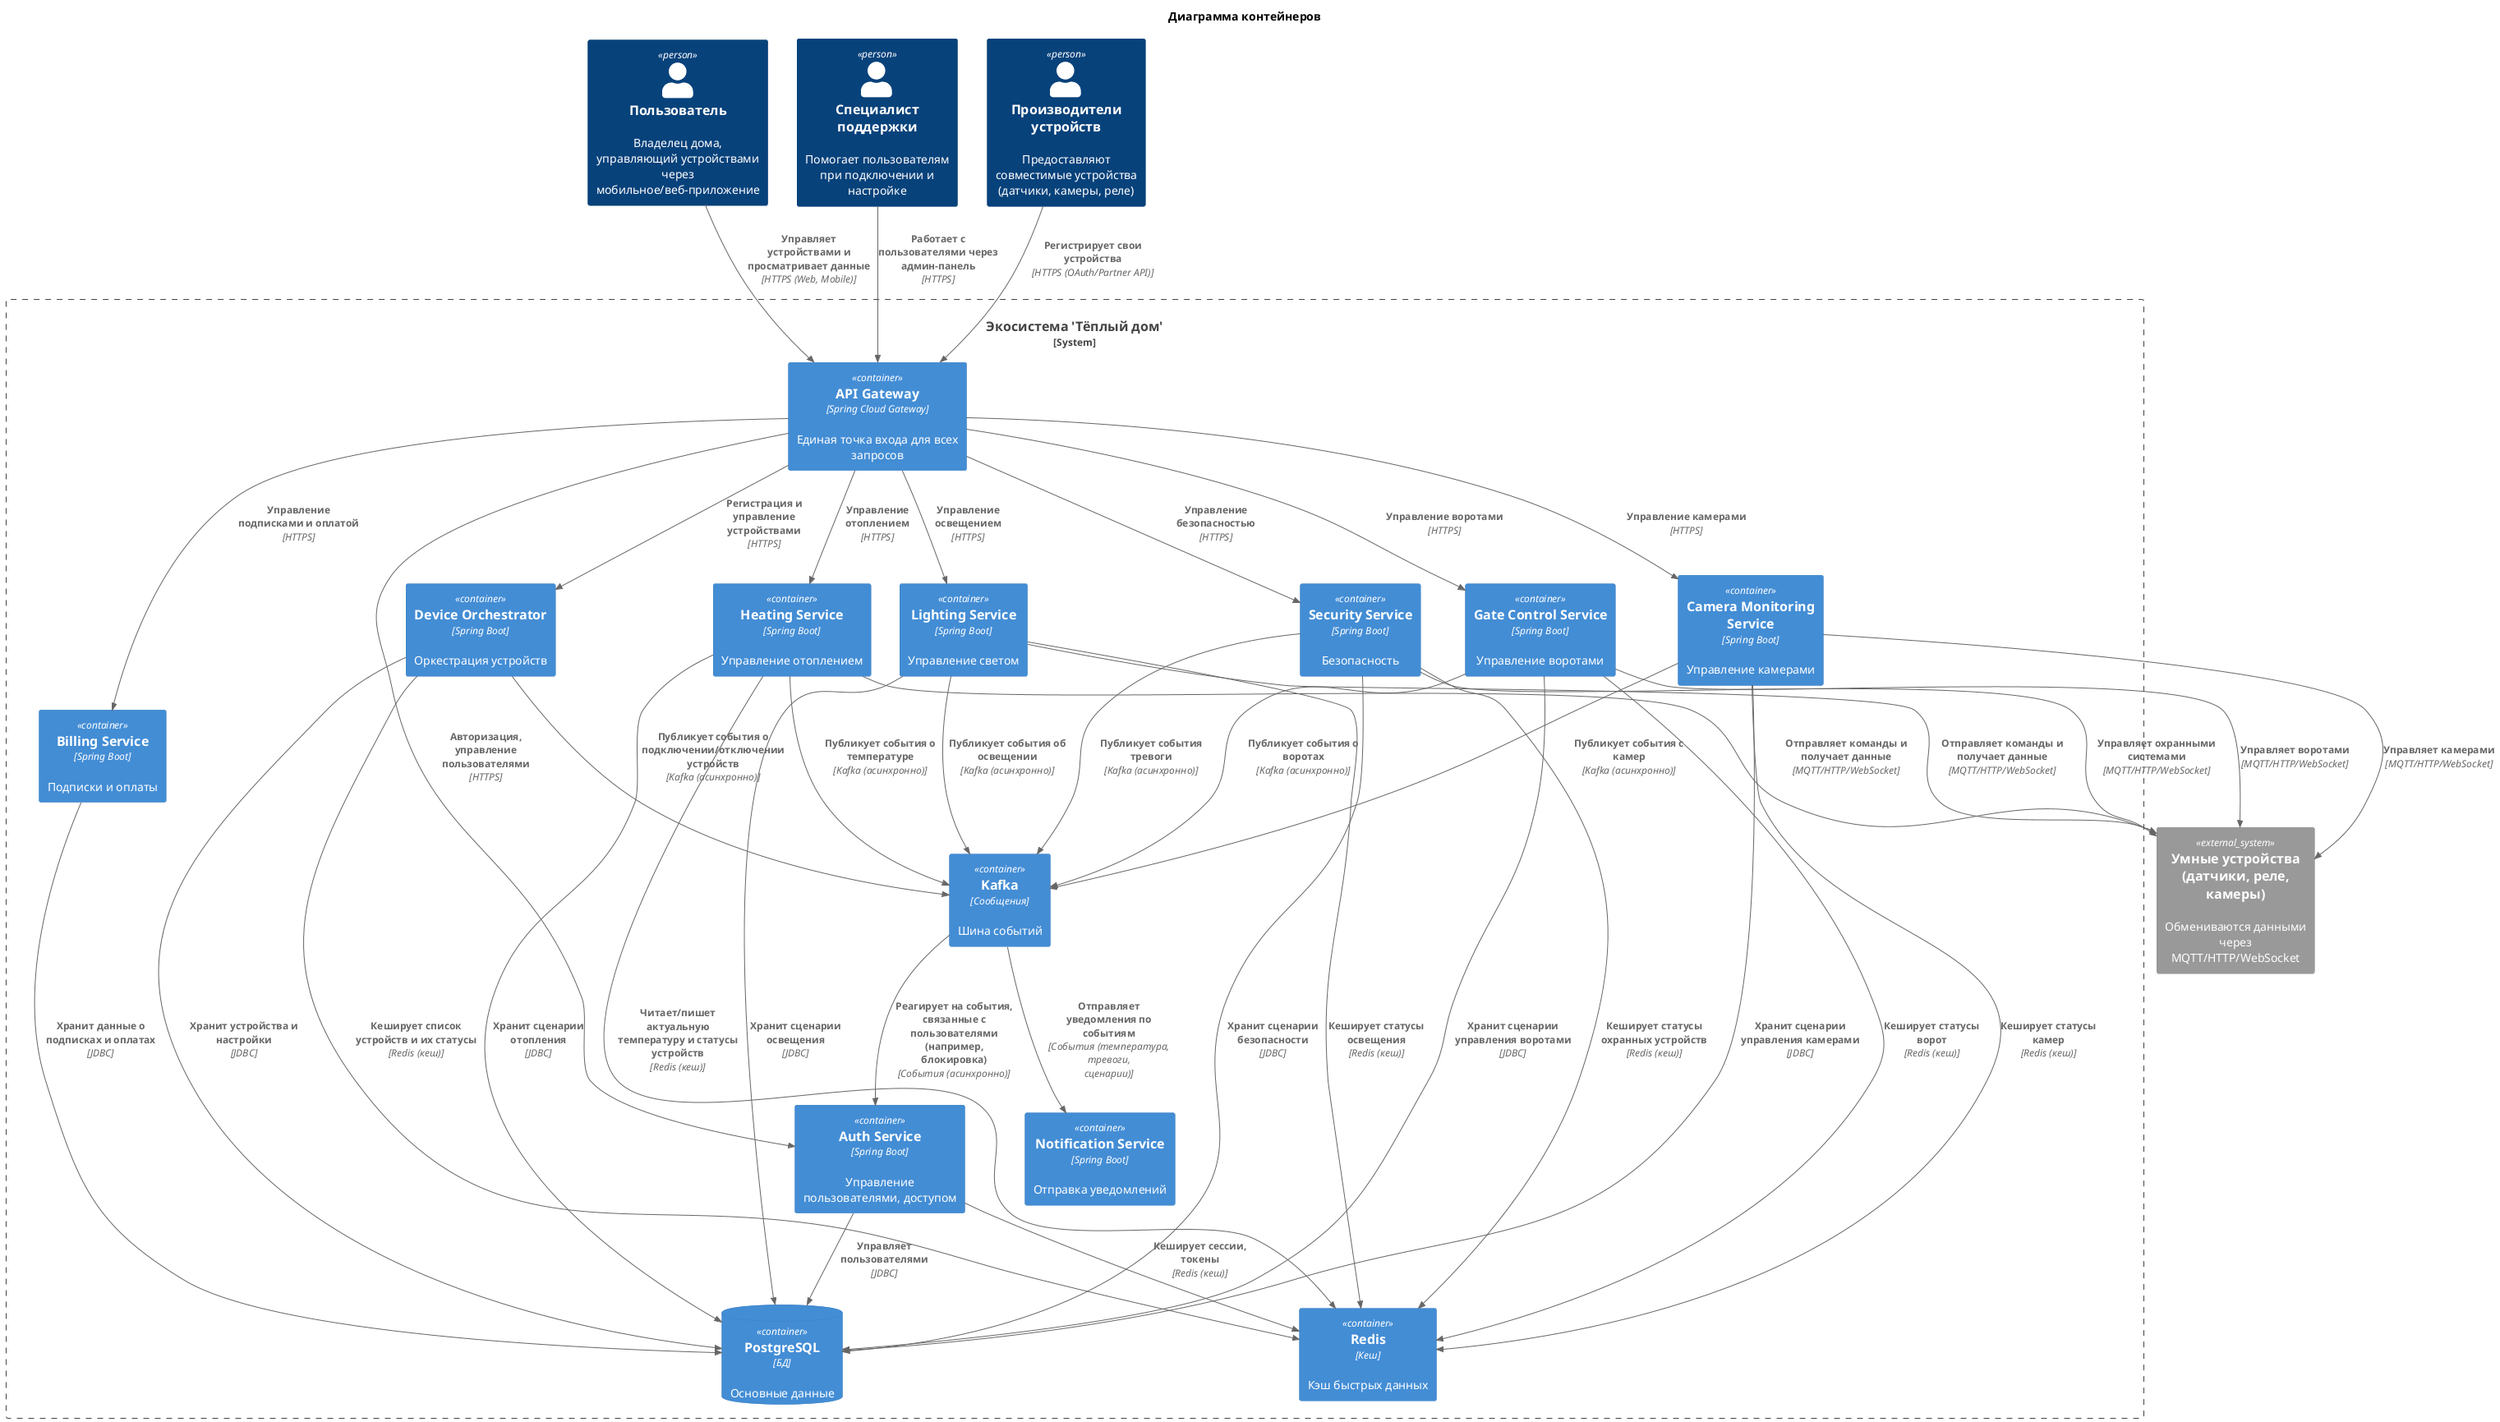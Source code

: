 @startuml
!include <C4/C4_Container>

title Диаграмма контейнеров

' Внешние пользователи и системы
Person(пользователь, "Пользователь", "Владелец дома, управляющий устройствами через мобильное/веб-приложение")
Person(специалист, "Специалист поддержки", "Помогает пользователям при подключении и настройке")
Person(партнер, "Производители устройств", "Предоставляют совместимые устройства (датчики, камеры, реле)")

System_Ext(устройства, "Умные устройства (датчики, реле, камеры)", "Обмениваются данными через MQTT/HTTP/WebSocket")

' Контейнеры системы
System_Boundary(tmpl, "Экосистема 'Тёплый дом'") {
    Container(api_gateway, "API Gateway", "Spring Cloud Gateway", "Единая точка входа для всех запросов")
    Container(auth, "Auth Service", "Spring Boot", "Управление пользователями, доступом")
    Container(orch, "Device Orchestrator", "Spring Boot", "Оркестрация устройств")
    Container(heating, "Heating Service", "Spring Boot", "Управление отоплением")
    Container(lighting, "Lighting Service", "Spring Boot", "Управление светом")
    Container(security, "Security Service", "Spring Boot", "Безопасность")
    Container(gates, "Gate Control Service", "Spring Boot", "Управление воротами")
    Container(cameras, "Camera Monitoring Service", "Spring Boot", "Управление камерами")
    Container(notification, "Notification Service", "Spring Boot", "Отправка уведомлений")
    Container(billing, "Billing Service", "Spring Boot", "Подписки и оплаты")
    Container(redis, "Redis", "Кеш", "Кэш быстрых данных")
    ContainerDb(pg, "PostgreSQL", "БД", "Основные данные")
    Container(kafka, "Kafka", "Сообщения", "Шина событий")
}

' Взаимодействия пользователей через API Gateway
Rel(пользователь, api_gateway, "Управляет устройствами и просматривает данные", "HTTPS (Web, Mobile)")
Rel(специалист, api_gateway, "Работает с пользователями через админ-панель", "HTTPS")
Rel(партнер, api_gateway, "Регистрирует свои устройства", "HTTPS (OAuth/Partner API)")

' API Gateway взаимодействует с сервисами
Rel(api_gateway, auth, "Авторизация, управление пользователями", "HTTPS")
Rel(api_gateway, orch, "Регистрация и управление устройствами", "HTTPS")
Rel(api_gateway, heating, "Управление отоплением", "HTTPS")
Rel(api_gateway, lighting, "Управление освещением", "HTTPS")
Rel(api_gateway, security, "Управление безопасностью", "HTTPS")
Rel(api_gateway, gates, "Управление воротами", "HTTPS")
Rel(api_gateway, cameras, "Управление камерами", "HTTPS")
Rel(api_gateway, billing, "Управление подписками и оплатой", "HTTPS")

' Сервисы взаимодействуют между собой через Kafka
Rel(heating, kafka, "Публикует события о температуре", "Kafka (асинхронно)")
Rel(lighting, kafka, "Публикует события об освещении", "Kafka (асинхронно)")
Rel(security, kafka, "Публикует события тревоги", "Kafka (асинхронно)")
Rel(gates, kafka, "Публикует события о воротах", "Kafka (асинхронно)")
Rel(cameras, kafka, "Публикует события с камер", "Kafka (асинхронно)")
Rel(orch, kafka, "Публикует события о подключении/отключении устройств", "Kafka (асинхронно)")

' Подписчики Kafka
Rel(kafka, notification, "Отправляет уведомления по событиям", "События (температура, тревоги, сценарии)")
Rel(kafka, auth, "Реагирует на события, связанные с пользователями (например, блокировка)", "События (асинхронно)")

' Взаимодействие с внешними устройствами
Rel(heating, устройства, "Отправляет команды и получает данные", "MQTT/HTTP/WebSocket")
Rel(lighting, устройства, "Отправляет команды и получает данные", "MQTT/HTTP/WebSocket")
Rel(security, устройства, "Управляет охранными системами", "MQTT/HTTP/WebSocket")
Rel(gates, устройства, "Управляет воротами", "MQTT/HTTP/WebSocket")
Rel(cameras, устройства, "Управляет камерами", "MQTT/HTTP/WebSocket")

' Базы данных
Rel(auth, pg, "Управляет пользователями", "JDBC")
Rel(orch, pg, "Хранит устройства и настройки", "JDBC")
Rel(heating, pg, "Хранит сценарии отопления", "JDBC")
Rel(lighting, pg, "Хранит сценарии освещения", "JDBC")
Rel(security, pg, "Хранит сценарии безопасности", "JDBC")
Rel(gates, pg, "Хранит сценарии управления воротами", "JDBC")
Rel(cameras, pg, "Хранит сценарии управления камерами", "JDBC")
Rel(billing, pg, "Хранит данные о подписках и оплатах", "JDBC")

' Кеширование
Rel(heating, redis, "Читает/пишет актуальную температуру и статусы устройств", "Redis (кеш)")
Rel(lighting, redis, "Кеширует статусы освещения", "Redis (кеш)")
Rel(security, redis, "Кеширует статусы охранных устройств", "Redis (кеш)")
Rel(gates, redis, "Кеширует статусы ворот", "Redis (кеш)")
Rel(cameras, redis, "Кеширует статусы камер", "Redis (кеш)")
Rel(orch, redis, "Кеширует список устройств и их статусы", "Redis (кеш)")
Rel(auth, redis, "Кеширует сессии, токены", "Redis (кеш)")

@enduml